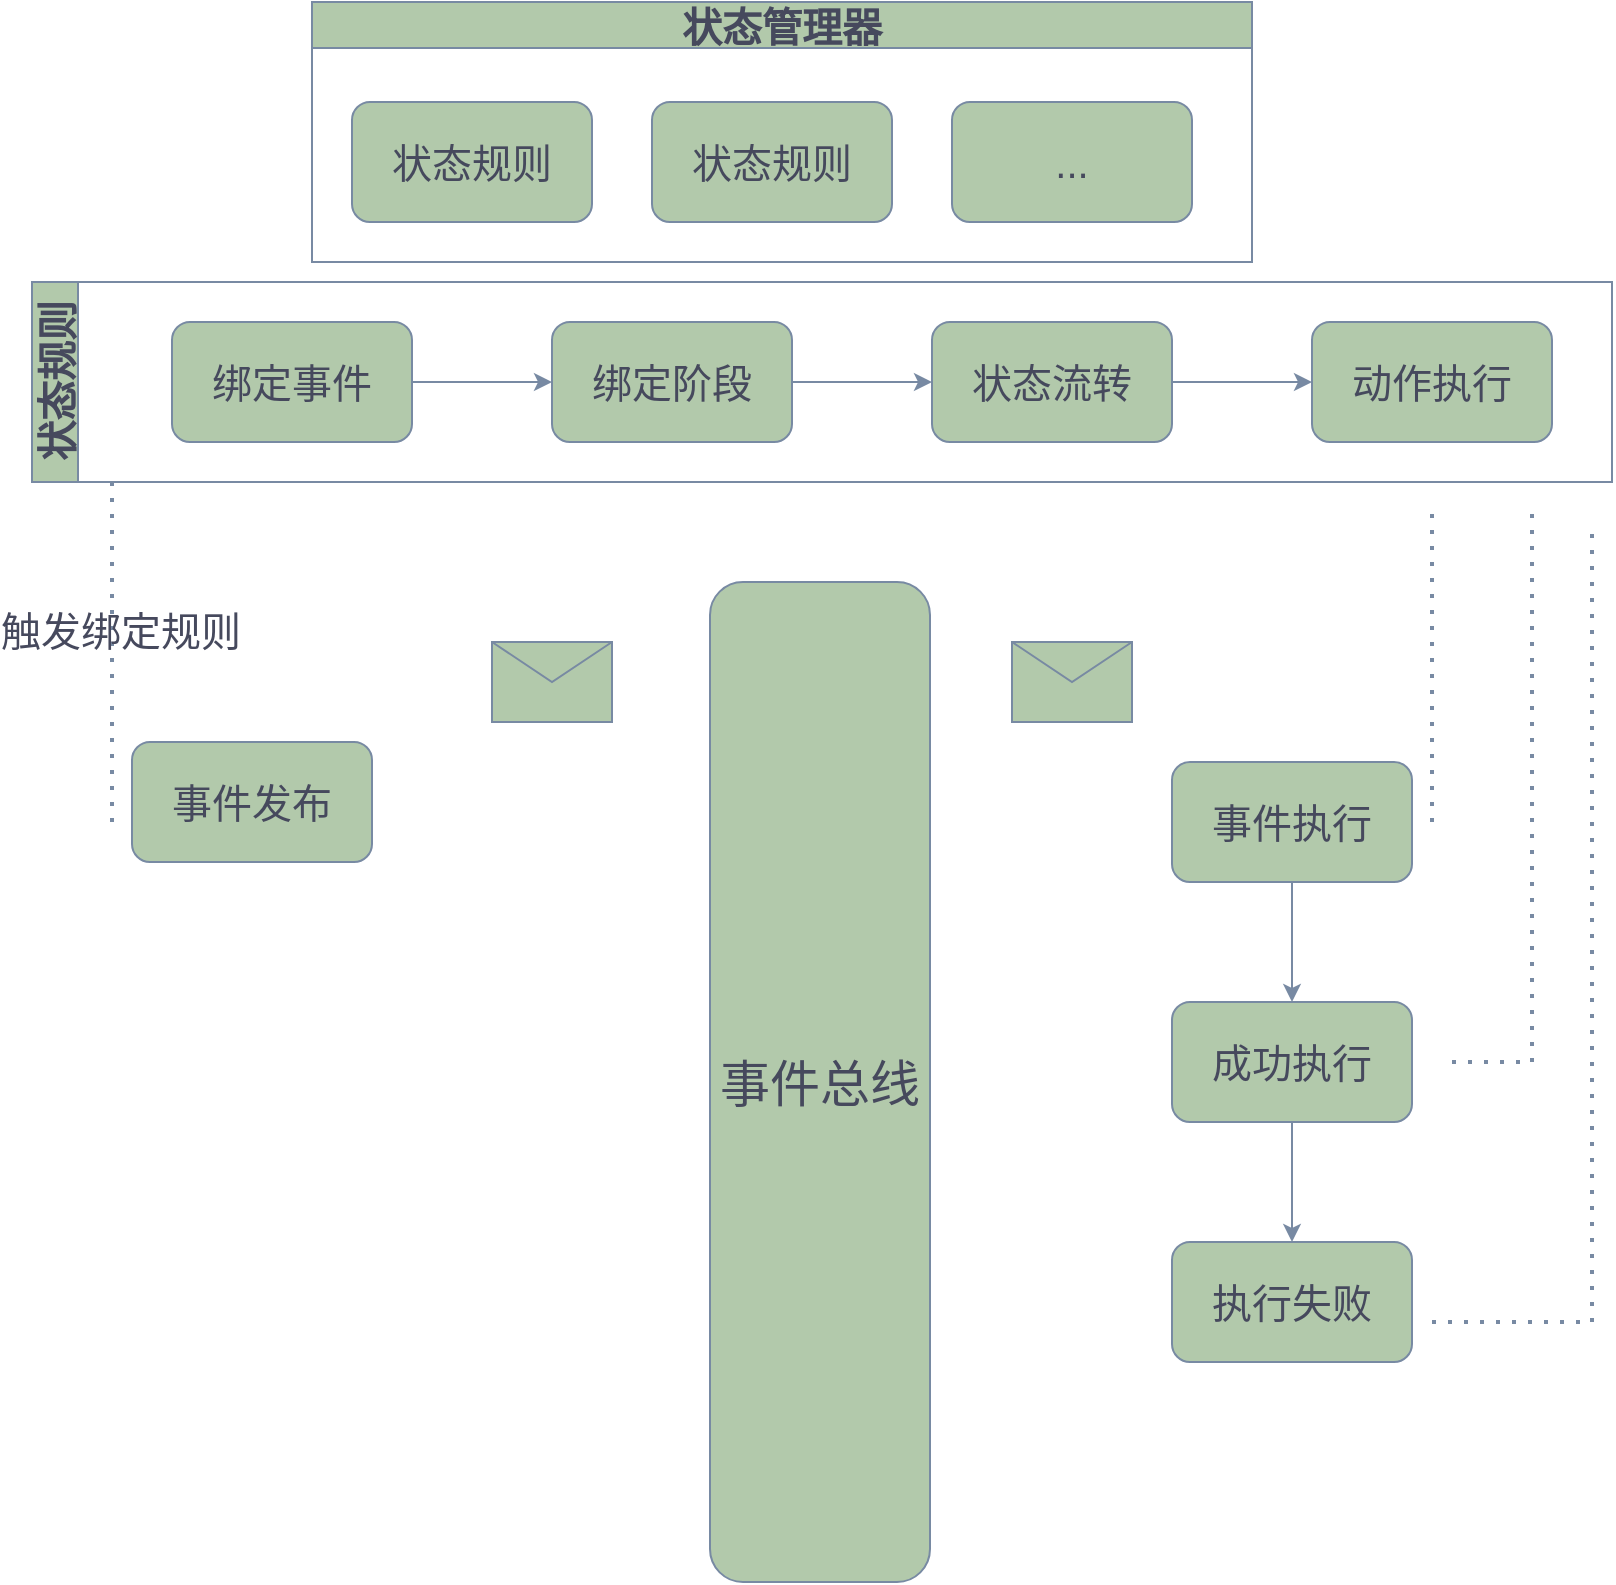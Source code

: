 <mxfile version="24.2.2" type="github">
  <diagram name="第 1 页" id="azeuemCkckMYmFKfc3Pb">
    <mxGraphModel dx="1434" dy="1915" grid="1" gridSize="10" guides="1" tooltips="1" connect="1" arrows="1" fold="1" page="1" pageScale="1" pageWidth="827" pageHeight="1169" math="0" shadow="0">
      <root>
        <mxCell id="0" />
        <mxCell id="1" parent="0" />
        <mxCell id="LAxkSUaHvumqdf8n7f9d-1" value="&lt;font style=&quot;font-size: 25px;&quot;&gt;事件总线&lt;/font&gt;" style="rounded=1;whiteSpace=wrap;html=1;labelBackgroundColor=none;fillColor=#B2C9AB;strokeColor=#788AA3;fontColor=#46495D;" vertex="1" parent="1">
          <mxGeometry x="359" y="210" width="110" height="500" as="geometry" />
        </mxCell>
        <mxCell id="LAxkSUaHvumqdf8n7f9d-4" value="&lt;font style=&quot;font-size: 20px;&quot;&gt;状态管理器&lt;/font&gt;" style="swimlane;whiteSpace=wrap;html=1;labelBackgroundColor=none;fillColor=#B2C9AB;strokeColor=#788AA3;fontColor=#46495D;" vertex="1" parent="1">
          <mxGeometry x="160" y="-80" width="470" height="130" as="geometry" />
        </mxCell>
        <mxCell id="LAxkSUaHvumqdf8n7f9d-5" value="&lt;font style=&quot;font-size: 20px;&quot;&gt;状态规则&lt;/font&gt;" style="rounded=1;whiteSpace=wrap;html=1;labelBackgroundColor=none;fillColor=#B2C9AB;strokeColor=#788AA3;fontColor=#46495D;" vertex="1" parent="LAxkSUaHvumqdf8n7f9d-4">
          <mxGeometry x="20" y="50" width="120" height="60" as="geometry" />
        </mxCell>
        <mxCell id="LAxkSUaHvumqdf8n7f9d-6" value="&lt;font style=&quot;font-size: 20px;&quot;&gt;状态规则&lt;/font&gt;" style="rounded=1;whiteSpace=wrap;html=1;labelBackgroundColor=none;fillColor=#B2C9AB;strokeColor=#788AA3;fontColor=#46495D;" vertex="1" parent="LAxkSUaHvumqdf8n7f9d-4">
          <mxGeometry x="170" y="50" width="120" height="60" as="geometry" />
        </mxCell>
        <mxCell id="LAxkSUaHvumqdf8n7f9d-7" value="&lt;font style=&quot;font-size: 20px;&quot;&gt;...&lt;/font&gt;" style="rounded=1;whiteSpace=wrap;html=1;labelBackgroundColor=none;fillColor=#B2C9AB;strokeColor=#788AA3;fontColor=#46495D;" vertex="1" parent="LAxkSUaHvumqdf8n7f9d-4">
          <mxGeometry x="320" y="50" width="120" height="60" as="geometry" />
        </mxCell>
        <mxCell id="LAxkSUaHvumqdf8n7f9d-10" value="&lt;font style=&quot;font-size: 20px;&quot;&gt;事件发布&lt;/font&gt;" style="rounded=1;whiteSpace=wrap;html=1;labelBackgroundColor=none;fillColor=#B2C9AB;strokeColor=#788AA3;fontColor=#46495D;" vertex="1" parent="1">
          <mxGeometry x="70" y="290" width="120" height="60" as="geometry" />
        </mxCell>
        <mxCell id="LAxkSUaHvumqdf8n7f9d-12" value="" style="shape=message;html=1;html=1;outlineConnect=0;labelPosition=center;verticalLabelPosition=bottom;align=center;verticalAlign=top;labelBackgroundColor=none;fillColor=#B2C9AB;strokeColor=#788AA3;fontColor=#46495D;" vertex="1" parent="1">
          <mxGeometry x="250" y="240" width="60" height="40" as="geometry" />
        </mxCell>
        <mxCell id="LAxkSUaHvumqdf8n7f9d-19" value="" style="edgeStyle=orthogonalEdgeStyle;rounded=0;orthogonalLoop=1;jettySize=auto;html=1;labelBackgroundColor=none;strokeColor=#788AA3;fontColor=default;" edge="1" parent="1" source="LAxkSUaHvumqdf8n7f9d-15" target="LAxkSUaHvumqdf8n7f9d-17">
          <mxGeometry relative="1" as="geometry" />
        </mxCell>
        <mxCell id="LAxkSUaHvumqdf8n7f9d-15" value="&lt;font style=&quot;font-size: 20px;&quot;&gt;事件执行&lt;/font&gt;" style="rounded=1;whiteSpace=wrap;html=1;labelBackgroundColor=none;fillColor=#B2C9AB;strokeColor=#788AA3;fontColor=#46495D;" vertex="1" parent="1">
          <mxGeometry x="590" y="300" width="120" height="60" as="geometry" />
        </mxCell>
        <mxCell id="LAxkSUaHvumqdf8n7f9d-16" value="" style="shape=message;html=1;html=1;outlineConnect=0;labelPosition=center;verticalLabelPosition=bottom;align=center;verticalAlign=top;labelBackgroundColor=none;fillColor=#B2C9AB;strokeColor=#788AA3;fontColor=#46495D;" vertex="1" parent="1">
          <mxGeometry x="510" y="240" width="60" height="40" as="geometry" />
        </mxCell>
        <mxCell id="LAxkSUaHvumqdf8n7f9d-20" value="" style="edgeStyle=orthogonalEdgeStyle;rounded=0;orthogonalLoop=1;jettySize=auto;html=1;labelBackgroundColor=none;strokeColor=#788AA3;fontColor=default;" edge="1" parent="1" source="LAxkSUaHvumqdf8n7f9d-17" target="LAxkSUaHvumqdf8n7f9d-18">
          <mxGeometry relative="1" as="geometry" />
        </mxCell>
        <mxCell id="LAxkSUaHvumqdf8n7f9d-17" value="&lt;font style=&quot;font-size: 20px;&quot;&gt;成功执行&lt;/font&gt;" style="rounded=1;whiteSpace=wrap;html=1;labelBackgroundColor=none;fillColor=#B2C9AB;strokeColor=#788AA3;fontColor=#46495D;" vertex="1" parent="1">
          <mxGeometry x="590" y="420" width="120" height="60" as="geometry" />
        </mxCell>
        <mxCell id="LAxkSUaHvumqdf8n7f9d-18" value="&lt;font style=&quot;font-size: 20px;&quot;&gt;执行失败&lt;/font&gt;" style="rounded=1;whiteSpace=wrap;html=1;labelBackgroundColor=none;fillColor=#B2C9AB;strokeColor=#788AA3;fontColor=#46495D;" vertex="1" parent="1">
          <mxGeometry x="590" y="540" width="120" height="60" as="geometry" />
        </mxCell>
        <mxCell id="LAxkSUaHvumqdf8n7f9d-26" value="&lt;font style=&quot;font-size: 20px;&quot;&gt;状态规则&lt;/font&gt;" style="swimlane;horizontal=0;whiteSpace=wrap;html=1;startSize=23;labelBackgroundColor=none;fillColor=#B2C9AB;strokeColor=#788AA3;fontColor=#46495D;" vertex="1" parent="1">
          <mxGeometry x="20" y="60" width="790" height="100" as="geometry" />
        </mxCell>
        <mxCell id="LAxkSUaHvumqdf8n7f9d-29" value="" style="edgeStyle=orthogonalEdgeStyle;rounded=0;orthogonalLoop=1;jettySize=auto;html=1;labelBackgroundColor=none;strokeColor=#788AA3;fontColor=default;" edge="1" parent="LAxkSUaHvumqdf8n7f9d-26" source="LAxkSUaHvumqdf8n7f9d-27" target="LAxkSUaHvumqdf8n7f9d-28">
          <mxGeometry relative="1" as="geometry" />
        </mxCell>
        <mxCell id="LAxkSUaHvumqdf8n7f9d-27" value="&lt;font style=&quot;font-size: 20px;&quot;&gt;绑定事件&lt;/font&gt;" style="rounded=1;whiteSpace=wrap;html=1;labelBackgroundColor=none;fillColor=#B2C9AB;strokeColor=#788AA3;fontColor=#46495D;" vertex="1" parent="LAxkSUaHvumqdf8n7f9d-26">
          <mxGeometry x="70" y="20" width="120" height="60" as="geometry" />
        </mxCell>
        <mxCell id="LAxkSUaHvumqdf8n7f9d-32" value="" style="edgeStyle=orthogonalEdgeStyle;rounded=0;orthogonalLoop=1;jettySize=auto;html=1;labelBackgroundColor=none;strokeColor=#788AA3;fontColor=default;" edge="1" parent="LAxkSUaHvumqdf8n7f9d-26" source="LAxkSUaHvumqdf8n7f9d-28" target="LAxkSUaHvumqdf8n7f9d-31">
          <mxGeometry relative="1" as="geometry" />
        </mxCell>
        <mxCell id="LAxkSUaHvumqdf8n7f9d-28" value="&lt;span style=&quot;font-size: 20px;&quot;&gt;绑定阶段&lt;/span&gt;" style="rounded=1;whiteSpace=wrap;html=1;labelBackgroundColor=none;fillColor=#B2C9AB;strokeColor=#788AA3;fontColor=#46495D;" vertex="1" parent="LAxkSUaHvumqdf8n7f9d-26">
          <mxGeometry x="260" y="20" width="120" height="60" as="geometry" />
        </mxCell>
        <mxCell id="LAxkSUaHvumqdf8n7f9d-34" value="" style="edgeStyle=orthogonalEdgeStyle;rounded=0;orthogonalLoop=1;jettySize=auto;html=1;labelBackgroundColor=none;strokeColor=#788AA3;fontColor=default;" edge="1" parent="LAxkSUaHvumqdf8n7f9d-26" source="LAxkSUaHvumqdf8n7f9d-31" target="LAxkSUaHvumqdf8n7f9d-33">
          <mxGeometry relative="1" as="geometry" />
        </mxCell>
        <mxCell id="LAxkSUaHvumqdf8n7f9d-31" value="&lt;span style=&quot;font-size: 20px;&quot;&gt;状态流转&lt;/span&gt;" style="rounded=1;whiteSpace=wrap;html=1;labelBackgroundColor=none;fillColor=#B2C9AB;strokeColor=#788AA3;fontColor=#46495D;" vertex="1" parent="LAxkSUaHvumqdf8n7f9d-26">
          <mxGeometry x="450" y="20" width="120" height="60" as="geometry" />
        </mxCell>
        <mxCell id="LAxkSUaHvumqdf8n7f9d-33" value="&lt;font style=&quot;font-size: 20px;&quot;&gt;动作执行&lt;/font&gt;" style="rounded=1;whiteSpace=wrap;html=1;labelBackgroundColor=none;fillColor=#B2C9AB;strokeColor=#788AA3;fontColor=#46495D;" vertex="1" parent="LAxkSUaHvumqdf8n7f9d-26">
          <mxGeometry x="640" y="20" width="120" height="60" as="geometry" />
        </mxCell>
        <mxCell id="LAxkSUaHvumqdf8n7f9d-35" value="" style="endArrow=none;dashed=1;html=1;dashPattern=1 3;strokeWidth=2;rounded=0;labelBackgroundColor=none;strokeColor=#788AA3;fontColor=default;" edge="1" parent="1">
          <mxGeometry width="50" height="50" relative="1" as="geometry">
            <mxPoint x="60" y="330" as="sourcePoint" />
            <mxPoint x="60" y="160" as="targetPoint" />
            <Array as="points">
              <mxPoint x="60" y="250" />
            </Array>
          </mxGeometry>
        </mxCell>
        <mxCell id="LAxkSUaHvumqdf8n7f9d-39" value="&lt;font style=&quot;font-size: 20px;&quot;&gt;触发绑定规则&lt;/font&gt;" style="edgeLabel;html=1;align=center;verticalAlign=middle;resizable=0;points=[];labelBackgroundColor=none;fontColor=#46495D;" vertex="1" connectable="0" parent="LAxkSUaHvumqdf8n7f9d-35">
          <mxGeometry x="0.129" y="-4" relative="1" as="geometry">
            <mxPoint as="offset" />
          </mxGeometry>
        </mxCell>
        <mxCell id="LAxkSUaHvumqdf8n7f9d-36" value="" style="endArrow=none;dashed=1;html=1;dashPattern=1 3;strokeWidth=2;rounded=0;labelBackgroundColor=none;strokeColor=#788AA3;fontColor=default;" edge="1" parent="1">
          <mxGeometry width="50" height="50" relative="1" as="geometry">
            <mxPoint x="720" y="330" as="sourcePoint" />
            <mxPoint x="720" y="170" as="targetPoint" />
          </mxGeometry>
        </mxCell>
        <mxCell id="LAxkSUaHvumqdf8n7f9d-37" value="" style="endArrow=none;dashed=1;html=1;dashPattern=1 3;strokeWidth=2;rounded=0;labelBackgroundColor=none;strokeColor=#788AA3;fontColor=default;" edge="1" parent="1">
          <mxGeometry width="50" height="50" relative="1" as="geometry">
            <mxPoint x="730" y="450" as="sourcePoint" />
            <mxPoint x="770" y="170" as="targetPoint" />
            <Array as="points">
              <mxPoint x="770" y="450" />
            </Array>
          </mxGeometry>
        </mxCell>
        <mxCell id="LAxkSUaHvumqdf8n7f9d-38" value="" style="endArrow=none;dashed=1;html=1;dashPattern=1 3;strokeWidth=2;rounded=0;labelBackgroundColor=none;strokeColor=#788AA3;fontColor=default;" edge="1" parent="1">
          <mxGeometry width="50" height="50" relative="1" as="geometry">
            <mxPoint x="720" y="580" as="sourcePoint" />
            <mxPoint x="800" y="180" as="targetPoint" />
            <Array as="points">
              <mxPoint x="800" y="580" />
            </Array>
          </mxGeometry>
        </mxCell>
      </root>
    </mxGraphModel>
  </diagram>
</mxfile>
